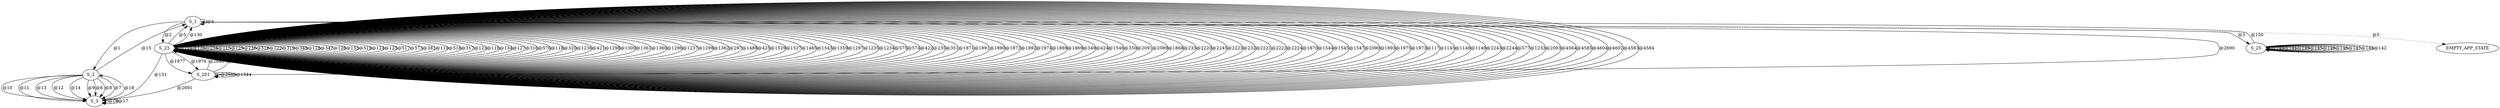 digraph graphtest {
  S_1 -> S_2  [ label="@1"] ;
  S_1 -> S_1  [ label="@4"] ;
  S_1 -> S_23  [ label="@2"] ;
  S_1 -> S_25  [ label="@3"] ;
  S_1 -> EMPTY_APP_STATE  [ style=dotted,label="@5"] ;
  S_2 -> S_3  [ label="@10"] ;
  S_2 -> S_3  [ label="@11"] ;
  S_2 -> S_3  [ label="@13"] ;
  S_2 -> S_3  [ label="@12"] ;
  S_2 -> S_3  [ label="@14"] ;
  S_2 -> S_1  [ label="@15"] ;
  S_2 -> S_3  [ label="@9"] ;
  S_2 -> S_3  [ label="@6"] ;
  S_2 -> S_3  [ label="@8"] ;
  S_2 -> S_3  [ label="@7"] ;
  S_3 -> S_2  [ label="@18"] ;
  S_3 -> S_3  [ label="@16"] ;
  S_3 -> S_3  [ label="@17"] ;
  S_23 -> S_1  [ label="@5"] ;
  S_23 -> S_23  [ label="@121"] ;
  S_23 -> S_1  [ label="@130"] ;
  S_23 -> S_23  [ label="@120"] ;
  S_23 -> S_23  [ label="@234"] ;
  S_23 -> S_23  [ label="@115"] ;
  S_23 -> S_23  [ label="@129"] ;
  S_23 -> S_23  [ label="@236"] ;
  S_23 -> S_23  [ label="@318"] ;
  S_23 -> S_23  [ label="@122"] ;
  S_23 -> S_23  [ label="@319"] ;
  S_23 -> S_23  [ label="@348"] ;
  S_23 -> S_23  [ label="@128"] ;
  S_23 -> S_23  [ label="@347"] ;
  S_23 -> S_23  [ label="@126"] ;
  S_23 -> S_23  [ label="@135"] ;
  S_23 -> S_23  [ label="@519"] ;
  S_23 -> S_23  [ label="@124"] ;
  S_23 -> S_23  [ label="@125"] ;
  S_23 -> S_23  [ label="@517"] ;
  S_23 -> S_23  [ label="@573"] ;
  S_23 -> S_23  [ label="@381"] ;
  S_23 -> S_23  [ label="@119"] ;
  S_23 -> S_23  [ label="@518"] ;
  S_23 -> S_23  [ label="@317"] ;
  S_23 -> S_3  [ label="@131"] ;
  S_23 -> S_23  [ label="@123"] ;
  S_23 -> S_23  [ label="@116"] ;
  S_23 -> S_23  [ label="@134"] ;
  S_23 -> S_23  [ label="@127"] ;
  S_23 -> S_23  [ label="@316"] ;
  S_23 -> S_23  [ label="@576"] ;
  S_23 -> S_23  [ label="@118"] ;
  S_23 -> S_23  [ label="@320"] ;
  S_23 -> S_23  [ label="@1236"] ;
  S_23 -> S_23  [ label="@421"] ;
  S_23 -> S_23  [ label="@1298"] ;
  S_23 -> S_23  [ label="@1300"] ;
  S_23 -> S_23  [ label="@1361"] ;
  S_23 -> S_23  [ label="@1360"] ;
  S_23 -> S_23  [ label="@1296"] ;
  S_23 -> S_23  [ label="@1237"] ;
  S_23 -> S_23  [ label="@1299"] ;
  S_23 -> S_23  [ label="@1362"] ;
  S_23 -> S_23  [ label="@297"] ;
  S_23 -> S_23  [ label="@1488"] ;
  S_23 -> S_23  [ label="@425"] ;
  S_23 -> S_23  [ label="@1529"] ;
  S_23 -> S_23  [ label="@1527"] ;
  S_23 -> S_23  [ label="@1485"] ;
  S_23 -> S_23  [ label="@1543"] ;
  S_23 -> S_23  [ label="@1359"] ;
  S_23 -> S_23  [ label="@1297"] ;
  S_23 -> S_23  [ label="@1235"] ;
  S_23 -> S_23  [ label="@1234"] ;
  S_23 -> S_23  [ label="@575"] ;
  S_23 -> S_23  [ label="@574"] ;
  S_23 -> S_23  [ label="@422"] ;
  S_23 -> S_23  [ label="@235"] ;
  S_23 -> S_23  [ label="@351"] ;
  S_23 -> S_23  [ label="@1871"] ;
  S_23 -> S_23  [ label="@1891"] ;
  S_23 -> S_23  [ label="@1890"] ;
  S_23 -> S_23  [ label="@1872"] ;
  S_23 -> S_23  [ label="@1892"] ;
  S_23 -> S_23  [ label="@1974"] ;
  S_23 -> S_23  [ label="@1889"] ;
  S_23 -> S_23  [ label="@1869"] ;
  S_23 -> S_23  [ label="@349"] ;
  S_23 -> S_23  [ label="@424"] ;
  S_23 -> S_23  [ label="@1546"] ;
  S_23 -> S_23  [ label="@350"] ;
  S_23 -> S_23  [ label="@2091"] ;
  S_23 -> S_23  [ label="@2089"] ;
  S_23 -> S_23  [ label="@1868"] ;
  S_23 -> S_23  [ label="@233"] ;
  S_23 -> S_23  [ label="@2220"] ;
  S_23 -> S_23  [ label="@2245"] ;
  S_23 -> S_23  [ label="@2223"] ;
  S_23 -> S_23  [ label="@232"] ;
  S_23 -> S_23  [ label="@2221"] ;
  S_23 -> S_23  [ label="@2222"] ;
  S_23 -> S_23  [ label="@2224"] ;
  S_23 -> S_23  [ label="@1870"] ;
  S_23 -> S_23  [ label="@1544"] ;
  S_23 -> S_23  [ label="@1545"] ;
  S_23 -> S_23  [ label="@1547"] ;
  S_23 -> S_23  [ label="@2090"] ;
  S_23 -> S_23  [ label="@1893"] ;
  S_23 -> S_23  [ label="@1975"] ;
  S_23 -> S_23  [ label="@1973"] ;
  S_23 -> S_201  [ label="@1977"] ;
  S_23 -> S_201  [ label="@1976"] ;
  S_23 -> S_23  [ label="@117"] ;
  S_23 -> S_23  [ label="@1145"] ;
  S_23 -> S_23  [ label="@1146"] ;
  S_23 -> S_23  [ label="@1148"] ;
  S_23 -> S_23  [ label="@2243"] ;
  S_23 -> S_23  [ label="@2244"] ;
  S_23 -> S_23  [ label="@577"] ;
  S_23 -> S_23  [ label="@1233"] ;
  S_23 -> S_23  [ label="@2093"] ;
  S_23 -> S_23  [ label="@4564"] ;
  S_23 -> S_23  [ label="@4585"] ;
  S_23 -> S_23  [ label="@4604"] ;
  S_23 -> S_23  [ label="@4602"] ;
  S_23 -> S_23  [ label="@4583"] ;
  S_23 -> S_23  [ label="@4584"] ;
  S_25 -> S_25  [ label="@143"] ;
  S_25 -> S_25  [ label="@141"] ;
  S_25 -> S_25  [ label="@149"] ;
  S_25 -> S_25  [ label="@145"] ;
  S_25 -> S_25  [ label="@148"] ;
  S_25 -> S_1  [ label="@150"] ;
  S_25 -> S_25  [ label="@146"] ;
  S_25 -> S_25  [ label="@147"] ;
  S_25 -> S_25  [ label="@144"] ;
  S_25 -> S_25  [ label="@142"] ;
  S_201 -> S_23  [ label="@2688"] ;
  S_201 -> S_3  [ label="@2691"] ;
  S_201 -> S_201  [ label="@2689"] ;
  S_201 -> S_1  [ label="@2690"] ;
  S_201 -> S_23  [ label="@2687"] ;
  S_201 -> S_201  [ label="@1544"] ;
}